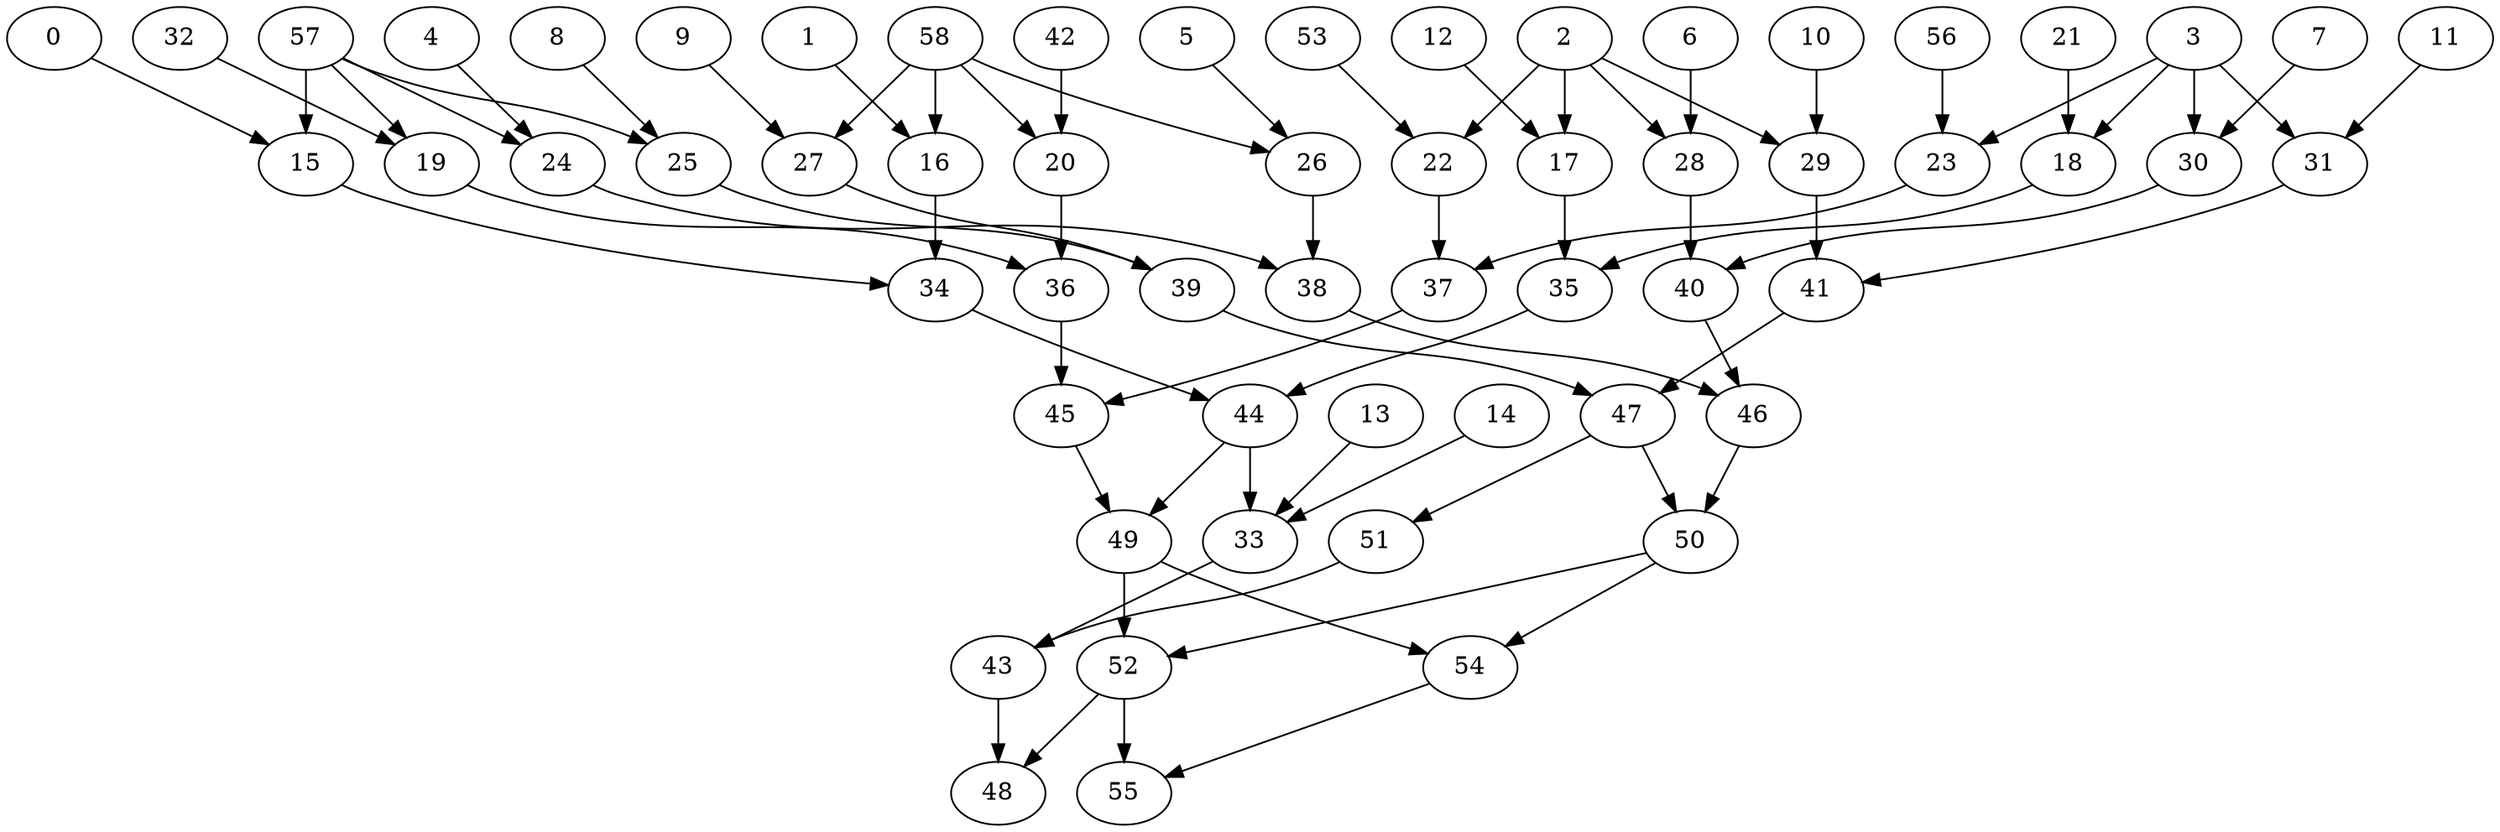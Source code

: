 digraph g {
0;
1;
2;
3;
4;
5;
6;
7;
8;
9;
10;
11;
12;
13;
14;
15;
16;
17;
18;
19;
20;
21;
22;
23;
24;
25;
26;
27;
28;
29;
30;
31;
32;
33;
34;
35;
36;
37;
38;
39;
40;
41;
42;
43;
44;
45;
46;
47;
48;
49;
50;
51;
52;
53;
54;
55;
56;
57;
58;
0 -> 15 [weight=0];
1 -> 16 [weight=0];
2 -> 17 [weight=2];
2 -> 22 [weight=1];
2 -> 28 [weight=0];
2 -> 29 [weight=0];
3 -> 18 [weight=0];
3 -> 23 [weight=0];
3 -> 30 [weight=2];
3 -> 31 [weight=1];
4 -> 24 [weight=2];
5 -> 26 [weight=0];
6 -> 28 [weight=0];
7 -> 30 [weight=0];
8 -> 25 [weight=0];
9 -> 27 [weight=0];
10 -> 29 [weight=0];
11 -> 31 [weight=0];
12 -> 17 [weight=0];
13 -> 33 [weight=0];
14 -> 33 [weight=1];
15 -> 34 [weight=1];
16 -> 34 [weight=1];
17 -> 35 [weight=1];
18 -> 35 [weight=0];
19 -> 36 [weight=1];
20 -> 36 [weight=1];
21 -> 18 [weight=0];
22 -> 37 [weight=2];
23 -> 37 [weight=0];
24 -> 38 [weight=0];
25 -> 39 [weight=1];
26 -> 38 [weight=1];
27 -> 39 [weight=1];
28 -> 40 [weight=1];
29 -> 41 [weight=0];
30 -> 40 [weight=0];
31 -> 41 [weight=0];
32 -> 19 [weight=0];
33 -> 43 [weight=0];
34 -> 44 [weight=1];
35 -> 44 [weight=3];
36 -> 45 [weight=1];
37 -> 45 [weight=0];
38 -> 46 [weight=3];
39 -> 47 [weight=1];
40 -> 46 [weight=0];
41 -> 47 [weight=3];
42 -> 20 [weight=0];
43 -> 48 [weight=0];
44 -> 33 [weight=2];
44 -> 49 [weight=0];
45 -> 49 [weight=1];
46 -> 50 [weight=1];
47 -> 50 [weight=1];
47 -> 51 [weight=0];
49 -> 52 [weight=2];
49 -> 54 [weight=0];
50 -> 52 [weight=0];
50 -> 54 [weight=0];
51 -> 43 [weight=1];
52 -> 48 [weight=0];
52 -> 55 [weight=0];
53 -> 22 [weight=0];
54 -> 55 [weight=0];
56 -> 23 [weight=0];
57 -> 15 [weight=1];
57 -> 19 [weight=0];
57 -> 24 [weight=1];
57 -> 25 [weight=0];
58 -> 16 [weight=1];
58 -> 20 [weight=0];
58 -> 26 [weight=0];
58 -> 27 [weight=0];
}
